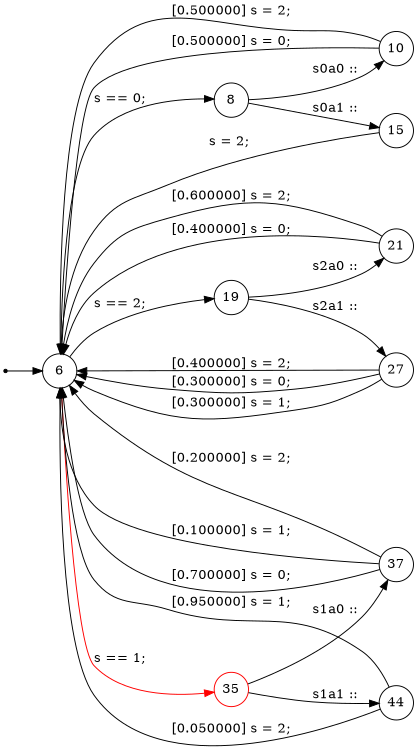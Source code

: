 digraph finite_state_machine {
	rankdir=LR
	size="8,5"
	93824993319552 [label = 6, shape = doublecircle, fixedsize = true]; 
	s93824993319552 [shape = point];
	 93824993319552 [label = 6, shape = circle, fixedsize = true ];
	 93824993310416 [label = 8, shape = circle, fixedsize = true ];
	 93824993310976 [label = 10, shape = circle, fixedsize = true ];
	 93824993312496 [label = 15, shape = circle, fixedsize = true ];
	 93824993312944 [label = 19, shape = circle, fixedsize = true ];
	 93824993313712 [label = 21, shape = circle, fixedsize = true ];
	 93824993315232 [label = 27, shape = circle, fixedsize = true ];
	 93824993316688 [label = 35, shape = circle, color = red, fixedsize = true ];
	 93824993317632 [label = 37, shape = circle, fixedsize = true ];
	 93824993325184 [label = 44, shape = circle, fixedsize = true ];
	s93824993319552 -> 93824993319552;
	93824993319552 -> 93824993310416 [ label = "s == 0; "];
	93824993310416 -> 93824993310976 [ label = "s0a0 :: "];
	93824993310976 -> 93824993319552 [ label = " [0.500000] s = 0; "];
	93824993310976 -> 93824993319552 [ label = " [0.500000] s = 2; "];
	93824993310416 -> 93824993312496 [ label = "s0a1 :: "];
	93824993312496 -> 93824993319552 [ label = "s = 2; "];
	93824993319552 -> 93824993312944 [ label = "s == 2; "];
	93824993312944 -> 93824993313712 [ label = "s2a0 :: "];
	93824993313712 -> 93824993319552 [ label = " [0.400000] s = 0; "];
	93824993313712 -> 93824993319552 [ label = " [0.600000] s = 2; "];
	93824993312944 -> 93824993315232 [ label = "s2a1 :: "];
	93824993315232 -> 93824993319552 [ label = " [0.400000] s = 2; "];
	93824993315232 -> 93824993319552 [ label = " [0.300000] s = 0; "];
	93824993315232 -> 93824993319552 [ label = " [0.300000] s = 1; "];
	93824993319552 -> 93824993316688 [color = red, label = "s == 1; "];
	93824993316688 -> 93824993317632 [ label = "s1a0 :: "];
	93824993317632 -> 93824993319552 [ label = " [0.100000] s = 1; "];
	93824993317632 -> 93824993319552 [ label = " [0.700000] s = 0; "];
	93824993317632 -> 93824993319552 [ label = " [0.200000] s = 2; "];
	93824993316688 -> 93824993325184 [ label = "s1a1 :: "];
	93824993325184 -> 93824993319552 [ label = " [0.950000] s = 1; "];
	93824993325184 -> 93824993319552 [ label = " [0.050000] s = 2; "];
}